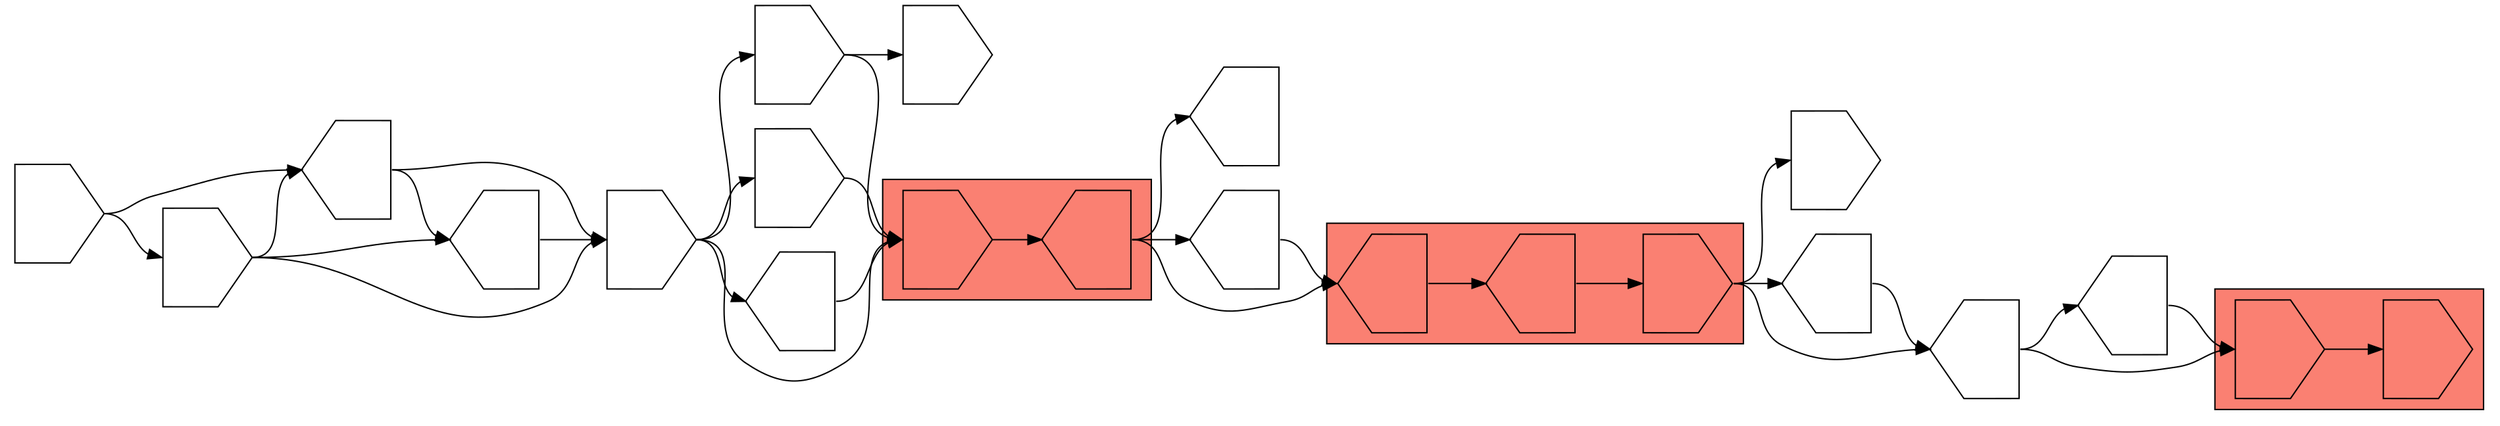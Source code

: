 digraph asm {
	rotate=90;
	edge [headport=n,tailport=s];
subgraph cluster_C1092_9903 {
	1092 [label="",height=1,width=1,shape=invhouse];
	9903 [label="",height=1,width=1,shape=invhouse];
	style=filled;
	fillcolor=salmon;
}
subgraph cluster_C8324_17430_8399 {
	8324 [label="",height=1,width=1,shape=house];
	17430 [label="",height=1,width=1,shape=house];
	8399 [label="",height=1,width=1,shape=invhouse];
	style=filled;
	fillcolor=salmon;
}
subgraph cluster_C7474_3287 {
	7474 [label="",height=1,width=1,shape=invhouse];
	3287 [label="",height=1,width=1,shape=house];
	style=filled;
	fillcolor=salmon;
}
	3713 [label="",height=1,width=1,shape=house];
	18421 [label="",height=1,width=1,shape=house];
	13526 [label="",height=1,width=1,shape=house];
	13527 [label="",height=1,width=1,shape=invhouse];
	17344 [label="",height=1,width=1,shape=house];
	17345 [label="",height=1,width=1,shape=house];
	326 [label="",height=1,width=1,shape=invhouse];
	12993 [label="",height=1,width=1,shape=invhouse];
	15780 [label="",height=1,width=1,shape=invhouse];
	14437 [label="",height=1,width=1,shape=house];
	15246 [label="",height=1,width=1,shape=invhouse];
	9004 [label="",height=1,width=1,shape=invhouse];
	11583 [label="",height=1,width=1,shape=house];
	12583 [label="",height=1,width=1,shape=house];
	1617 [label="",height=1,width=1,shape=invhouse];
	1092 -> 9903
	3713 -> 1092
	3713 -> 18421
	18421 -> 1092
	8399 -> 3713
	8399 -> 13526
	8399 -> 13527
	13526 -> 3713
	17430 -> 8399
	8324 -> 17430
	3287 -> 8324
	3287 -> 17344
	3287 -> 17345
	17344 -> 8324
	7474 -> 3287
	326 -> 7474
	326 -> 12993
	326 -> 14437
	326 -> 15246
	12993 -> 7474
	12993 -> 15780
	14437 -> 7474
	15246 -> 7474
	9004 -> 326
	9004 -> 11583
	9004 -> 12583
	11583 -> 326
	11583 -> 12583
	12583 -> 326
	1617 -> 9004
	1617 -> 11583
}